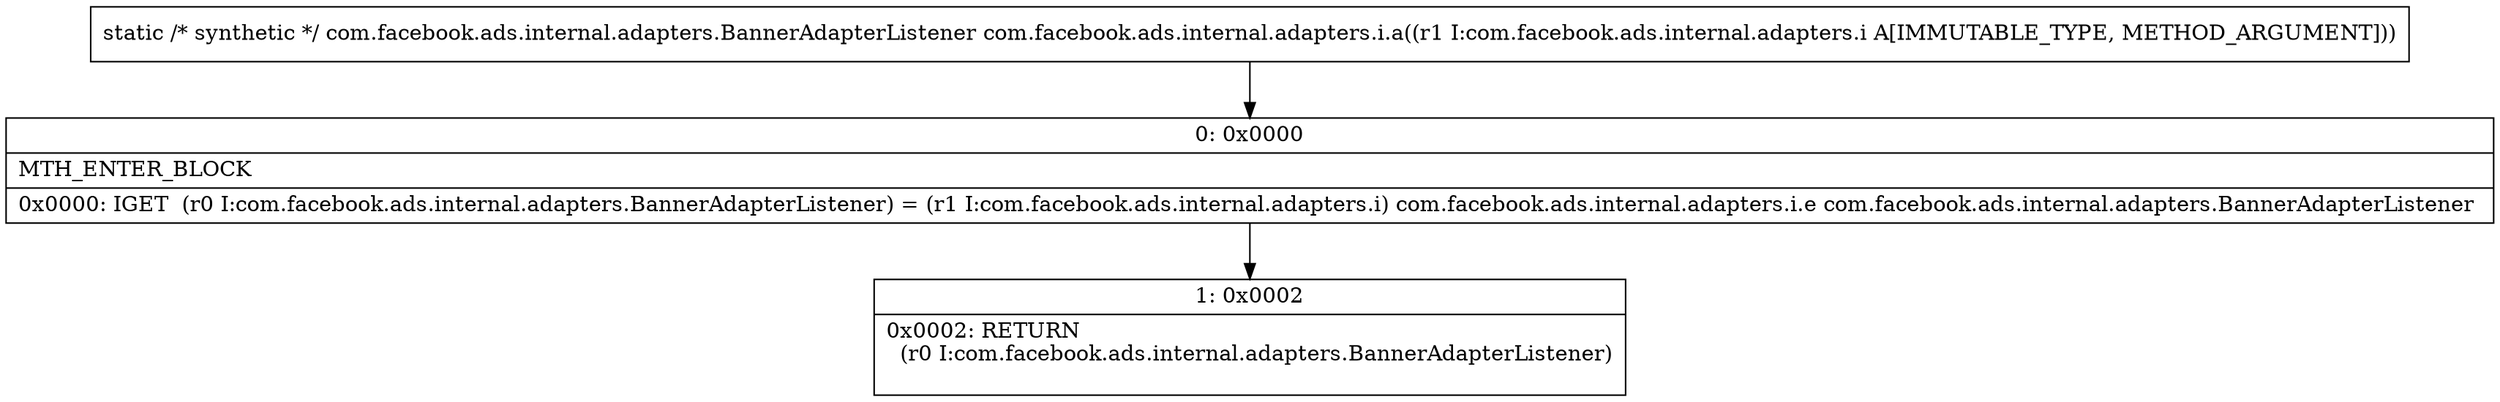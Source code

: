 digraph "CFG forcom.facebook.ads.internal.adapters.i.a(Lcom\/facebook\/ads\/internal\/adapters\/i;)Lcom\/facebook\/ads\/internal\/adapters\/BannerAdapterListener;" {
Node_0 [shape=record,label="{0\:\ 0x0000|MTH_ENTER_BLOCK\l|0x0000: IGET  (r0 I:com.facebook.ads.internal.adapters.BannerAdapterListener) = (r1 I:com.facebook.ads.internal.adapters.i) com.facebook.ads.internal.adapters.i.e com.facebook.ads.internal.adapters.BannerAdapterListener \l}"];
Node_1 [shape=record,label="{1\:\ 0x0002|0x0002: RETURN  \l  (r0 I:com.facebook.ads.internal.adapters.BannerAdapterListener)\l \l}"];
MethodNode[shape=record,label="{static \/* synthetic *\/ com.facebook.ads.internal.adapters.BannerAdapterListener com.facebook.ads.internal.adapters.i.a((r1 I:com.facebook.ads.internal.adapters.i A[IMMUTABLE_TYPE, METHOD_ARGUMENT])) }"];
MethodNode -> Node_0;
Node_0 -> Node_1;
}

